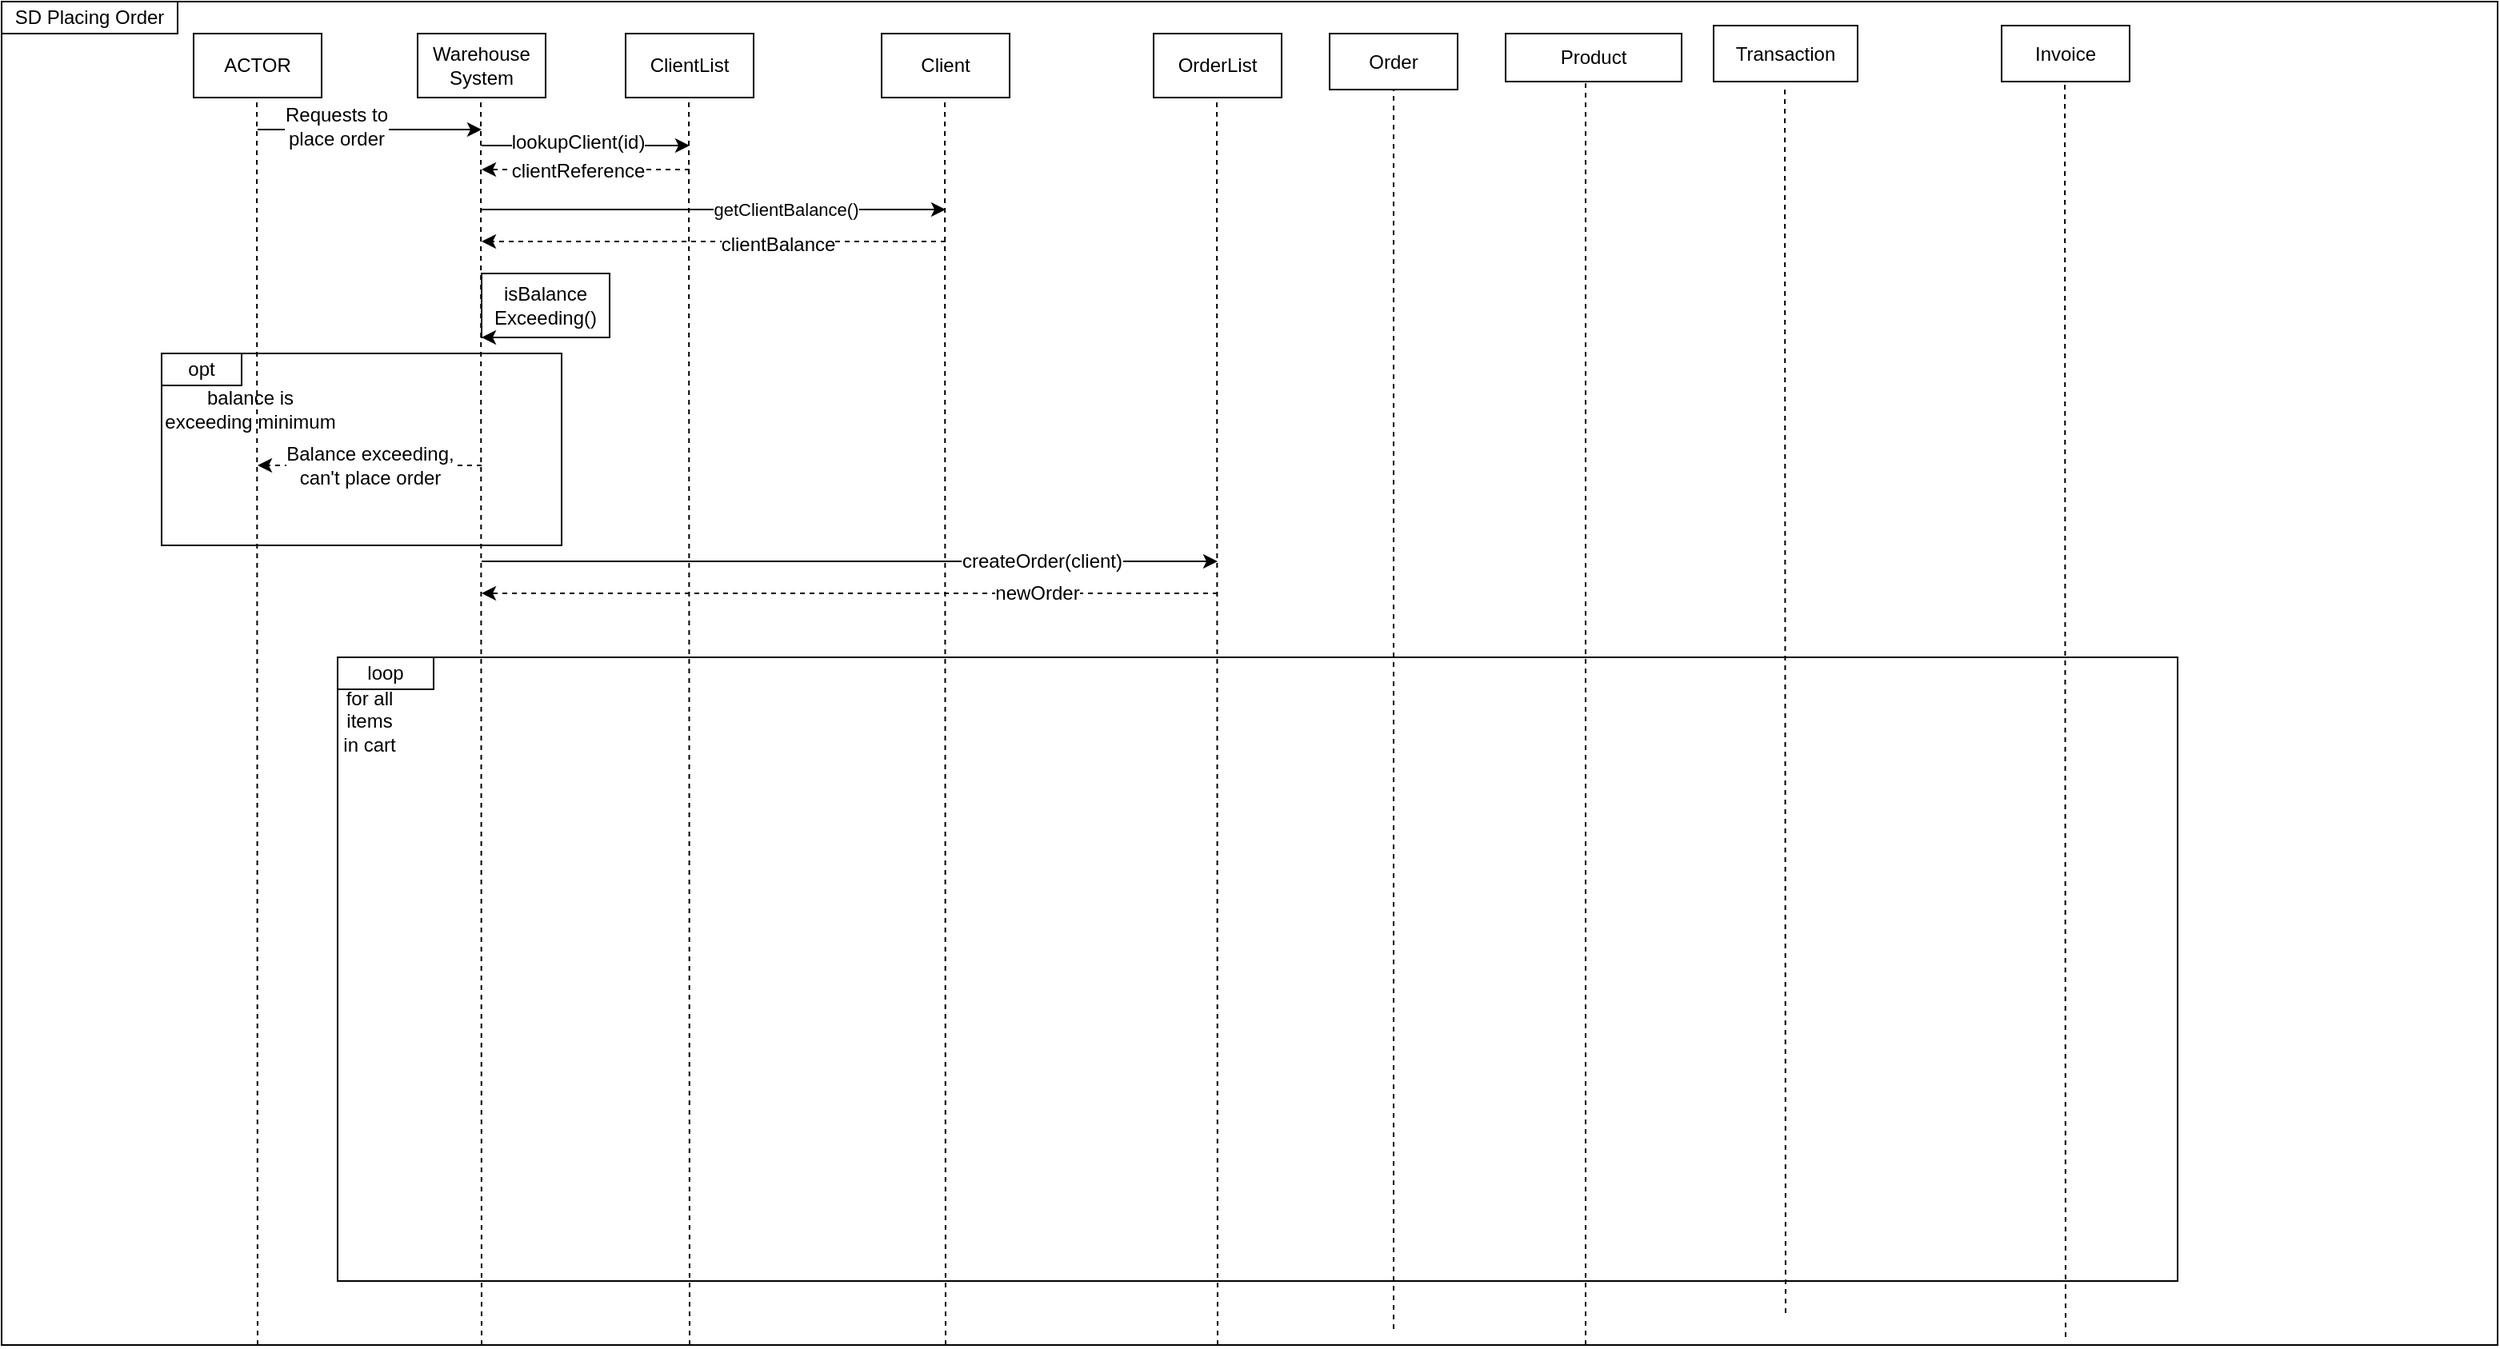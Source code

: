 <mxfile version="12.6.5" type="github">
  <diagram id="tKLSFN9qIgkbpF_6YdEr" name="Page-1">
    <mxGraphModel dx="1422" dy="911" grid="1" gridSize="10" guides="1" tooltips="1" connect="1" arrows="1" fold="1" page="1" pageScale="1" pageWidth="1100" pageHeight="850" math="0" shadow="0">
      <root>
        <mxCell id="0"/>
        <mxCell id="1" parent="0"/>
        <mxCell id="7SxAcVkQmoZjiOWq1pf1-21" value="" style="rounded=0;whiteSpace=wrap;html=1;" vertex="1" parent="1">
          <mxGeometry width="1560" height="840" as="geometry"/>
        </mxCell>
        <mxCell id="7SxAcVkQmoZjiOWq1pf1-1" value="ACTOR" style="rounded=0;whiteSpace=wrap;html=1;" vertex="1" parent="1">
          <mxGeometry x="120" y="20" width="80" height="40" as="geometry"/>
        </mxCell>
        <mxCell id="7SxAcVkQmoZjiOWq1pf1-3" value="Warehouse System" style="rounded=0;whiteSpace=wrap;html=1;" vertex="1" parent="1">
          <mxGeometry x="260" y="20" width="80" height="40" as="geometry"/>
        </mxCell>
        <mxCell id="7SxAcVkQmoZjiOWq1pf1-9" value="ClientList" style="rounded=0;whiteSpace=wrap;html=1;" vertex="1" parent="1">
          <mxGeometry x="390" y="20" width="80" height="40" as="geometry"/>
        </mxCell>
        <mxCell id="7SxAcVkQmoZjiOWq1pf1-11" value="Client" style="rounded=0;whiteSpace=wrap;html=1;" vertex="1" parent="1">
          <mxGeometry x="550" y="20" width="80" height="40" as="geometry"/>
        </mxCell>
        <mxCell id="7SxAcVkQmoZjiOWq1pf1-13" value="OrderList" style="rounded=0;whiteSpace=wrap;html=1;" vertex="1" parent="1">
          <mxGeometry x="720" y="20" width="80" height="40" as="geometry"/>
        </mxCell>
        <mxCell id="7SxAcVkQmoZjiOWq1pf1-14" value="Order" style="rounded=0;whiteSpace=wrap;html=1;" vertex="1" parent="1">
          <mxGeometry x="830" y="20" width="80" height="35" as="geometry"/>
        </mxCell>
        <mxCell id="7SxAcVkQmoZjiOWq1pf1-18" value="Invoice" style="rounded=0;whiteSpace=wrap;html=1;" vertex="1" parent="1">
          <mxGeometry x="1250" y="15" width="80" height="35" as="geometry"/>
        </mxCell>
        <mxCell id="7SxAcVkQmoZjiOWq1pf1-22" value="SD Placing Order" style="rounded=0;whiteSpace=wrap;html=1;" vertex="1" parent="1">
          <mxGeometry width="110" height="20" as="geometry"/>
        </mxCell>
        <mxCell id="7SxAcVkQmoZjiOWq1pf1-24" value="" style="endArrow=classic;html=1;" edge="1" parent="1">
          <mxGeometry width="50" height="50" relative="1" as="geometry">
            <mxPoint x="160" y="80" as="sourcePoint"/>
            <mxPoint x="300" y="80" as="targetPoint"/>
          </mxGeometry>
        </mxCell>
        <mxCell id="7SxAcVkQmoZjiOWq1pf1-25" value="&lt;div&gt;Requests to &lt;br&gt;&lt;/div&gt;&lt;div&gt;place order&lt;br&gt;&lt;/div&gt;" style="text;html=1;align=center;verticalAlign=middle;resizable=0;points=[];labelBackgroundColor=#ffffff;" vertex="1" connectable="0" parent="7SxAcVkQmoZjiOWq1pf1-24">
          <mxGeometry x="-0.3" y="2" relative="1" as="geometry">
            <mxPoint as="offset"/>
          </mxGeometry>
        </mxCell>
        <mxCell id="7SxAcVkQmoZjiOWq1pf1-26" value="Transaction" style="rounded=0;whiteSpace=wrap;html=1;" vertex="1" parent="1">
          <mxGeometry x="1070" y="15" width="90" height="35" as="geometry"/>
        </mxCell>
        <mxCell id="7SxAcVkQmoZjiOWq1pf1-27" value="Product" style="rounded=0;whiteSpace=wrap;html=1;" vertex="1" parent="1">
          <mxGeometry x="940" y="20" width="110" height="30" as="geometry"/>
        </mxCell>
        <mxCell id="7SxAcVkQmoZjiOWq1pf1-29" value="" style="endArrow=classic;html=1;" edge="1" parent="1">
          <mxGeometry width="50" height="50" relative="1" as="geometry">
            <mxPoint x="300" y="90" as="sourcePoint"/>
            <mxPoint x="430" y="90" as="targetPoint"/>
          </mxGeometry>
        </mxCell>
        <mxCell id="7SxAcVkQmoZjiOWq1pf1-30" value="lookupClient(id)" style="text;html=1;align=center;verticalAlign=middle;resizable=0;points=[];labelBackgroundColor=#ffffff;" vertex="1" connectable="0" parent="7SxAcVkQmoZjiOWq1pf1-29">
          <mxGeometry x="0.231" y="2" relative="1" as="geometry">
            <mxPoint x="-20" as="offset"/>
          </mxGeometry>
        </mxCell>
        <mxCell id="7SxAcVkQmoZjiOWq1pf1-32" value="" style="endArrow=classic;html=1;dashed=1;" edge="1" parent="1">
          <mxGeometry width="50" height="50" relative="1" as="geometry">
            <mxPoint x="430" y="105" as="sourcePoint"/>
            <mxPoint x="300" y="105" as="targetPoint"/>
          </mxGeometry>
        </mxCell>
        <mxCell id="7SxAcVkQmoZjiOWq1pf1-33" value="clientReference" style="text;html=1;align=center;verticalAlign=middle;resizable=0;points=[];labelBackgroundColor=#ffffff;" vertex="1" connectable="0" parent="7SxAcVkQmoZjiOWq1pf1-32">
          <mxGeometry x="-0.4" y="1" relative="1" as="geometry">
            <mxPoint x="-31" as="offset"/>
          </mxGeometry>
        </mxCell>
        <mxCell id="7SxAcVkQmoZjiOWq1pf1-36" value="getClientBalance()" style="endArrow=classic;html=1;" edge="1" parent="1">
          <mxGeometry x="0.31" width="50" height="50" relative="1" as="geometry">
            <mxPoint x="300" y="130" as="sourcePoint"/>
            <mxPoint x="590" y="130" as="targetPoint"/>
            <mxPoint as="offset"/>
          </mxGeometry>
        </mxCell>
        <mxCell id="7SxAcVkQmoZjiOWq1pf1-38" value="" style="endArrow=classic;html=1;dashed=1;" edge="1" parent="1">
          <mxGeometry width="50" height="50" relative="1" as="geometry">
            <mxPoint x="590" y="150" as="sourcePoint"/>
            <mxPoint x="300" y="150" as="targetPoint"/>
          </mxGeometry>
        </mxCell>
        <mxCell id="7SxAcVkQmoZjiOWq1pf1-39" value="clientBalance" style="text;html=1;align=center;verticalAlign=middle;resizable=0;points=[];labelBackgroundColor=#ffffff;" vertex="1" connectable="0" parent="7SxAcVkQmoZjiOWq1pf1-38">
          <mxGeometry x="-0.276" y="2" relative="1" as="geometry">
            <mxPoint as="offset"/>
          </mxGeometry>
        </mxCell>
        <mxCell id="7SxAcVkQmoZjiOWq1pf1-41" value="&lt;div&gt;isBalance&lt;/div&gt;&lt;div&gt;Exceeding()&lt;br&gt;&lt;/div&gt;" style="rounded=0;whiteSpace=wrap;html=1;" vertex="1" parent="1">
          <mxGeometry x="300" y="170" width="80" height="40" as="geometry"/>
        </mxCell>
        <mxCell id="7SxAcVkQmoZjiOWq1pf1-42" value="" style="endArrow=classic;html=1;dashed=1;entryX=0;entryY=1;entryDx=0;entryDy=0;" edge="1" parent="1" target="7SxAcVkQmoZjiOWq1pf1-41">
          <mxGeometry width="50" height="50" relative="1" as="geometry">
            <mxPoint x="320" y="210" as="sourcePoint"/>
            <mxPoint x="370" y="160" as="targetPoint"/>
          </mxGeometry>
        </mxCell>
        <mxCell id="7SxAcVkQmoZjiOWq1pf1-46" value="" style="rounded=0;whiteSpace=wrap;html=1;" vertex="1" parent="1">
          <mxGeometry x="100" y="220" width="250" height="120" as="geometry"/>
        </mxCell>
        <mxCell id="7SxAcVkQmoZjiOWq1pf1-47" value="opt" style="rounded=0;whiteSpace=wrap;html=1;" vertex="1" parent="1">
          <mxGeometry x="100" y="220" width="50" height="20" as="geometry"/>
        </mxCell>
        <mxCell id="7SxAcVkQmoZjiOWq1pf1-48" value="&lt;div&gt;balance is&lt;/div&gt;&lt;div&gt;exceeding minimum&lt;br&gt;&lt;/div&gt;" style="text;html=1;align=center;verticalAlign=middle;resizable=0;points=[];autosize=1;" vertex="1" parent="1">
          <mxGeometry x="90" y="240" width="130" height="30" as="geometry"/>
        </mxCell>
        <mxCell id="7SxAcVkQmoZjiOWq1pf1-2" value="" style="endArrow=none;dashed=1;html=1;" edge="1" parent="1">
          <mxGeometry width="50" height="50" relative="1" as="geometry">
            <mxPoint x="160" y="840" as="sourcePoint"/>
            <mxPoint x="159.5" y="60" as="targetPoint"/>
          </mxGeometry>
        </mxCell>
        <mxCell id="7SxAcVkQmoZjiOWq1pf1-49" value="" style="endArrow=classic;html=1;dashed=1;" edge="1" parent="1">
          <mxGeometry width="50" height="50" relative="1" as="geometry">
            <mxPoint x="300" y="290" as="sourcePoint"/>
            <mxPoint x="160" y="290" as="targetPoint"/>
          </mxGeometry>
        </mxCell>
        <mxCell id="7SxAcVkQmoZjiOWq1pf1-50" value="&lt;div&gt;Balance exceeding,&lt;/div&gt;&lt;div&gt;can&#39;t place order&lt;br&gt;&lt;/div&gt;" style="text;html=1;align=center;verticalAlign=middle;resizable=0;points=[];labelBackgroundColor=#ffffff;" vertex="1" connectable="0" parent="7SxAcVkQmoZjiOWq1pf1-49">
          <mxGeometry x="0.457" y="-3" relative="1" as="geometry">
            <mxPoint x="32" y="3" as="offset"/>
          </mxGeometry>
        </mxCell>
        <mxCell id="7SxAcVkQmoZjiOWq1pf1-58" value="" style="rounded=0;whiteSpace=wrap;html=1;" vertex="1" parent="1">
          <mxGeometry x="210" y="410" width="1150" height="390" as="geometry"/>
        </mxCell>
        <mxCell id="7SxAcVkQmoZjiOWq1pf1-4" value="" style="endArrow=none;dashed=1;html=1;" edge="1" parent="1">
          <mxGeometry width="50" height="50" relative="1" as="geometry">
            <mxPoint x="300" y="840" as="sourcePoint"/>
            <mxPoint x="299.5" y="60" as="targetPoint"/>
          </mxGeometry>
        </mxCell>
        <mxCell id="7SxAcVkQmoZjiOWq1pf1-10" value="" style="endArrow=none;dashed=1;html=1;" edge="1" parent="1">
          <mxGeometry width="50" height="50" relative="1" as="geometry">
            <mxPoint x="430" y="840" as="sourcePoint"/>
            <mxPoint x="429.5" y="60" as="targetPoint"/>
          </mxGeometry>
        </mxCell>
        <mxCell id="7SxAcVkQmoZjiOWq1pf1-12" value="" style="endArrow=none;dashed=1;html=1;" edge="1" parent="1">
          <mxGeometry width="50" height="50" relative="1" as="geometry">
            <mxPoint x="590" y="840" as="sourcePoint"/>
            <mxPoint x="589.5" y="60" as="targetPoint"/>
          </mxGeometry>
        </mxCell>
        <mxCell id="7SxAcVkQmoZjiOWq1pf1-15" value="" style="endArrow=none;dashed=1;html=1;" edge="1" parent="1">
          <mxGeometry width="50" height="50" relative="1" as="geometry">
            <mxPoint x="760" y="840" as="sourcePoint"/>
            <mxPoint x="759.5" y="60" as="targetPoint"/>
          </mxGeometry>
        </mxCell>
        <mxCell id="7SxAcVkQmoZjiOWq1pf1-16" value="" style="endArrow=none;dashed=1;html=1;" edge="1" parent="1" target="7SxAcVkQmoZjiOWq1pf1-14">
          <mxGeometry width="50" height="50" relative="1" as="geometry">
            <mxPoint x="870" y="830" as="sourcePoint"/>
            <mxPoint x="870" y="55" as="targetPoint"/>
          </mxGeometry>
        </mxCell>
        <mxCell id="7SxAcVkQmoZjiOWq1pf1-28" value="" style="endArrow=none;dashed=1;html=1;" edge="1" parent="1">
          <mxGeometry width="50" height="50" relative="1" as="geometry">
            <mxPoint x="990" y="840" as="sourcePoint"/>
            <mxPoint x="990" y="50" as="targetPoint"/>
          </mxGeometry>
        </mxCell>
        <mxCell id="7SxAcVkQmoZjiOWq1pf1-20" value="" style="endArrow=none;dashed=1;html=1;" edge="1" parent="1">
          <mxGeometry width="50" height="50" relative="1" as="geometry">
            <mxPoint x="1115" y="820" as="sourcePoint"/>
            <mxPoint x="1114.5" y="55" as="targetPoint"/>
          </mxGeometry>
        </mxCell>
        <mxCell id="7SxAcVkQmoZjiOWq1pf1-19" value="" style="endArrow=none;dashed=1;html=1;" edge="1" parent="1">
          <mxGeometry width="50" height="50" relative="1" as="geometry">
            <mxPoint x="1290" y="835" as="sourcePoint"/>
            <mxPoint x="1289.5" y="50" as="targetPoint"/>
          </mxGeometry>
        </mxCell>
        <mxCell id="7SxAcVkQmoZjiOWq1pf1-59" value="loop" style="rounded=0;whiteSpace=wrap;html=1;" vertex="1" parent="1">
          <mxGeometry x="210" y="410" width="60" height="20" as="geometry"/>
        </mxCell>
        <mxCell id="7SxAcVkQmoZjiOWq1pf1-60" value="for all items in cart" style="text;html=1;strokeColor=none;fillColor=none;align=center;verticalAlign=middle;whiteSpace=wrap;rounded=0;" vertex="1" parent="1">
          <mxGeometry x="210" y="440" width="40" height="20" as="geometry"/>
        </mxCell>
        <mxCell id="7SxAcVkQmoZjiOWq1pf1-61" value="" style="endArrow=classic;html=1;dashed=1;" edge="1" parent="1">
          <mxGeometry width="50" height="50" relative="1" as="geometry">
            <mxPoint x="760" y="370" as="sourcePoint"/>
            <mxPoint x="300" y="370" as="targetPoint"/>
          </mxGeometry>
        </mxCell>
        <mxCell id="7SxAcVkQmoZjiOWq1pf1-62" value="newOrder" style="text;html=1;align=center;verticalAlign=middle;resizable=0;points=[];labelBackgroundColor=#ffffff;" vertex="1" connectable="0" parent="7SxAcVkQmoZjiOWq1pf1-61">
          <mxGeometry x="-0.509" relative="1" as="geometry">
            <mxPoint as="offset"/>
          </mxGeometry>
        </mxCell>
        <mxCell id="7SxAcVkQmoZjiOWq1pf1-63" value="" style="endArrow=classic;html=1;" edge="1" parent="1">
          <mxGeometry width="50" height="50" relative="1" as="geometry">
            <mxPoint x="300" y="350" as="sourcePoint"/>
            <mxPoint x="760" y="350" as="targetPoint"/>
          </mxGeometry>
        </mxCell>
        <mxCell id="7SxAcVkQmoZjiOWq1pf1-64" value="createOrder(client)" style="text;html=1;align=center;verticalAlign=middle;resizable=0;points=[];labelBackgroundColor=#ffffff;" vertex="1" connectable="0" parent="7SxAcVkQmoZjiOWq1pf1-63">
          <mxGeometry x="0.735" relative="1" as="geometry">
            <mxPoint x="-49" as="offset"/>
          </mxGeometry>
        </mxCell>
      </root>
    </mxGraphModel>
  </diagram>
</mxfile>

